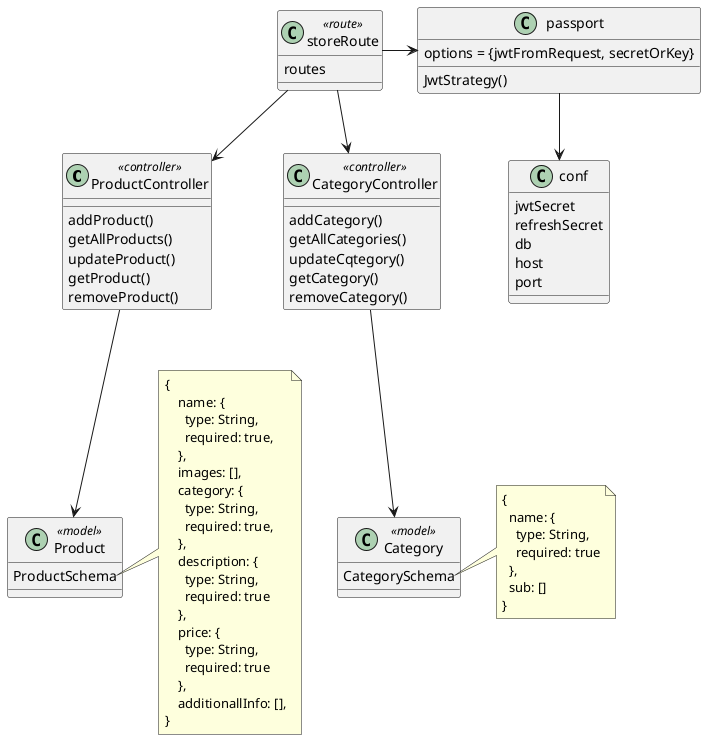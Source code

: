 @startuml

  class ProductController <<controller>> {
    addProduct()
    getAllProducts()
    updateProduct()
    getProduct()
    removeProduct()
  }

  class CategoryController <<controller>> {
    addCategory()
    getAllCategories()
    updateCqtegory()
    getCategory()
    removeCategory()
  }

  class passport {
    options = {jwtFromRequest, secretOrKey}

    JwtStrategy()
  }

  class conf{
    jwtSecret
    refreshSecret
    db
    host
    port
  }

  class Product <<model>> {
    ProductSchema
  }

  class Category <<model>> {
      CategorySchema
    }

  class storeRoute <<route>> {
    routes
  }

  storeRoute --> ProductController
  storeRoute --> CategoryController
  storeRoute -> passport

  ProductController --> Product
  CategoryController --> Category
  passport --> conf

  note right of Product::ProductSchema
    {
        name: {
          type: String,
          required: true,
        },
        images: [],
        category: {
          type: String,
          required: true,
        },
        description: {
          type: String,
          required: true
        },
        price: {
          type: String,
          required: true
        },
        additionallInfo: [],
    }
  end note

  note right of Category::CategorySchema
    {
      name: {
        type: String,
        required: true
      },
      sub: []
    }
  end note

@enduml
